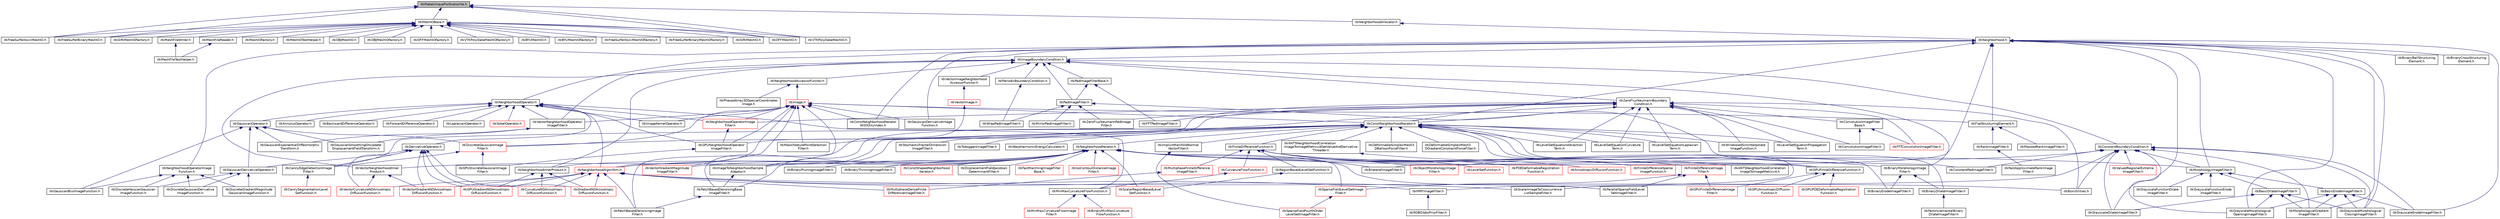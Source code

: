digraph "itkMakeUniqueForOverwrite.h"
{
 // LATEX_PDF_SIZE
  edge [fontname="Helvetica",fontsize="10",labelfontname="Helvetica",labelfontsize="10"];
  node [fontname="Helvetica",fontsize="10",shape=record];
  Node1 [label="itkMakeUniqueForOverwrite.h",height=0.2,width=0.4,color="black", fillcolor="grey75", style="filled", fontcolor="black",tooltip=" "];
  Node1 -> Node2 [dir="back",color="midnightblue",fontsize="10",style="solid",fontname="Helvetica"];
  Node2 [label="itkFreeSurferAsciiMeshIO.h",height=0.2,width=0.4,color="black", fillcolor="white", style="filled",URL="$itkFreeSurferAsciiMeshIO_8h.html",tooltip=" "];
  Node1 -> Node3 [dir="back",color="midnightblue",fontsize="10",style="solid",fontname="Helvetica"];
  Node3 [label="itkFreeSurferBinaryMeshIO.h",height=0.2,width=0.4,color="black", fillcolor="white", style="filled",URL="$itkFreeSurferBinaryMeshIO_8h.html",tooltip=" "];
  Node1 -> Node4 [dir="back",color="midnightblue",fontsize="10",style="solid",fontname="Helvetica"];
  Node4 [label="itkMeshIOBase.h",height=0.2,width=0.4,color="black", fillcolor="white", style="filled",URL="$itkMeshIOBase_8h.html",tooltip=" "];
  Node4 -> Node5 [dir="back",color="midnightblue",fontsize="10",style="solid",fontname="Helvetica"];
  Node5 [label="itkBYUMeshIO.h",height=0.2,width=0.4,color="black", fillcolor="white", style="filled",URL="$itkBYUMeshIO_8h.html",tooltip=" "];
  Node4 -> Node6 [dir="back",color="midnightblue",fontsize="10",style="solid",fontname="Helvetica"];
  Node6 [label="itkBYUMeshIOFactory.h",height=0.2,width=0.4,color="black", fillcolor="white", style="filled",URL="$itkBYUMeshIOFactory_8h.html",tooltip=" "];
  Node4 -> Node2 [dir="back",color="midnightblue",fontsize="10",style="solid",fontname="Helvetica"];
  Node4 -> Node7 [dir="back",color="midnightblue",fontsize="10",style="solid",fontname="Helvetica"];
  Node7 [label="itkFreeSurferAsciiMeshIOFactory.h",height=0.2,width=0.4,color="black", fillcolor="white", style="filled",URL="$itkFreeSurferAsciiMeshIOFactory_8h.html",tooltip=" "];
  Node4 -> Node3 [dir="back",color="midnightblue",fontsize="10",style="solid",fontname="Helvetica"];
  Node4 -> Node8 [dir="back",color="midnightblue",fontsize="10",style="solid",fontname="Helvetica"];
  Node8 [label="itkFreeSurferBinaryMeshIOFactory.h",height=0.2,width=0.4,color="black", fillcolor="white", style="filled",URL="$itkFreeSurferBinaryMeshIOFactory_8h.html",tooltip=" "];
  Node4 -> Node9 [dir="back",color="midnightblue",fontsize="10",style="solid",fontname="Helvetica"];
  Node9 [label="itkGiftiMeshIO.h",height=0.2,width=0.4,color="black", fillcolor="white", style="filled",URL="$itkGiftiMeshIO_8h.html",tooltip=" "];
  Node4 -> Node10 [dir="back",color="midnightblue",fontsize="10",style="solid",fontname="Helvetica"];
  Node10 [label="itkGiftiMeshIOFactory.h",height=0.2,width=0.4,color="black", fillcolor="white", style="filled",URL="$itkGiftiMeshIOFactory_8h.html",tooltip=" "];
  Node4 -> Node11 [dir="back",color="midnightblue",fontsize="10",style="solid",fontname="Helvetica"];
  Node11 [label="itkMeshFileReader.h",height=0.2,width=0.4,color="black", fillcolor="white", style="filled",URL="$itkMeshFileReader_8h.html",tooltip=" "];
  Node11 -> Node12 [dir="back",color="midnightblue",fontsize="10",style="solid",fontname="Helvetica"];
  Node12 [label="itkMeshFileTestHelper.h",height=0.2,width=0.4,color="black", fillcolor="white", style="filled",URL="$itkMeshFileTestHelper_8h.html",tooltip=" "];
  Node4 -> Node13 [dir="back",color="midnightblue",fontsize="10",style="solid",fontname="Helvetica"];
  Node13 [label="itkMeshFileWriter.h",height=0.2,width=0.4,color="black", fillcolor="white", style="filled",URL="$itkMeshFileWriter_8h.html",tooltip=" "];
  Node13 -> Node12 [dir="back",color="midnightblue",fontsize="10",style="solid",fontname="Helvetica"];
  Node4 -> Node14 [dir="back",color="midnightblue",fontsize="10",style="solid",fontname="Helvetica"];
  Node14 [label="itkMeshIOFactory.h",height=0.2,width=0.4,color="black", fillcolor="white", style="filled",URL="$itkMeshIOFactory_8h.html",tooltip=" "];
  Node4 -> Node15 [dir="back",color="midnightblue",fontsize="10",style="solid",fontname="Helvetica"];
  Node15 [label="itkMeshIOTestHelper.h",height=0.2,width=0.4,color="black", fillcolor="white", style="filled",URL="$itkMeshIOTestHelper_8h.html",tooltip=" "];
  Node4 -> Node16 [dir="back",color="midnightblue",fontsize="10",style="solid",fontname="Helvetica"];
  Node16 [label="itkOBJMeshIO.h",height=0.2,width=0.4,color="black", fillcolor="white", style="filled",URL="$itkOBJMeshIO_8h.html",tooltip=" "];
  Node4 -> Node17 [dir="back",color="midnightblue",fontsize="10",style="solid",fontname="Helvetica"];
  Node17 [label="itkOBJMeshIOFactory.h",height=0.2,width=0.4,color="black", fillcolor="white", style="filled",URL="$itkOBJMeshIOFactory_8h.html",tooltip=" "];
  Node4 -> Node18 [dir="back",color="midnightblue",fontsize="10",style="solid",fontname="Helvetica"];
  Node18 [label="itkOFFMeshIO.h",height=0.2,width=0.4,color="black", fillcolor="white", style="filled",URL="$itkOFFMeshIO_8h.html",tooltip=" "];
  Node4 -> Node19 [dir="back",color="midnightblue",fontsize="10",style="solid",fontname="Helvetica"];
  Node19 [label="itkOFFMeshIOFactory.h",height=0.2,width=0.4,color="black", fillcolor="white", style="filled",URL="$itkOFFMeshIOFactory_8h.html",tooltip=" "];
  Node4 -> Node20 [dir="back",color="midnightblue",fontsize="10",style="solid",fontname="Helvetica"];
  Node20 [label="itkVTKPolyDataMeshIO.h",height=0.2,width=0.4,color="black", fillcolor="white", style="filled",URL="$itkVTKPolyDataMeshIO_8h.html",tooltip=" "];
  Node4 -> Node21 [dir="back",color="midnightblue",fontsize="10",style="solid",fontname="Helvetica"];
  Node21 [label="itkVTKPolyDataMeshIOFactory.h",height=0.2,width=0.4,color="black", fillcolor="white", style="filled",URL="$itkVTKPolyDataMeshIOFactory_8h.html",tooltip=" "];
  Node1 -> Node22 [dir="back",color="midnightblue",fontsize="10",style="solid",fontname="Helvetica"];
  Node22 [label="itkNeighborhoodAllocator.h",height=0.2,width=0.4,color="black", fillcolor="white", style="filled",URL="$itkNeighborhoodAllocator_8h.html",tooltip=" "];
  Node22 -> Node23 [dir="back",color="midnightblue",fontsize="10",style="solid",fontname="Helvetica"];
  Node23 [label="itkNeighborhood.h",height=0.2,width=0.4,color="black", fillcolor="white", style="filled",URL="$itkNeighborhood_8h.html",tooltip=" "];
  Node23 -> Node24 [dir="back",color="midnightblue",fontsize="10",style="solid",fontname="Helvetica"];
  Node24 [label="itkBilateralImageFilter.h",height=0.2,width=0.4,color="black", fillcolor="white", style="filled",URL="$itkBilateralImageFilter_8h.html",tooltip=" "];
  Node23 -> Node25 [dir="back",color="midnightblue",fontsize="10",style="solid",fontname="Helvetica"];
  Node25 [label="itkBinaryBallStructuring\lElement.h",height=0.2,width=0.4,color="black", fillcolor="white", style="filled",URL="$itkBinaryBallStructuringElement_8h.html",tooltip=" "];
  Node23 -> Node26 [dir="back",color="midnightblue",fontsize="10",style="solid",fontname="Helvetica"];
  Node26 [label="itkBinaryCrossStructuring\lElement.h",height=0.2,width=0.4,color="black", fillcolor="white", style="filled",URL="$itkBinaryCrossStructuringElement_8h.html",tooltip=" "];
  Node23 -> Node27 [dir="back",color="midnightblue",fontsize="10",style="solid",fontname="Helvetica"];
  Node27 [label="itkConstNeighborhoodIterator.h",height=0.2,width=0.4,color="black", fillcolor="white", style="filled",URL="$itkConstNeighborhoodIterator_8h.html",tooltip=" "];
  Node27 -> Node28 [dir="back",color="midnightblue",fontsize="10",style="solid",fontname="Helvetica"];
  Node28 [label="itkANTSNeighborhoodCorrelation\lImageToImageMetricv4GetValueAndDerivative\lThreader.h",height=0.2,width=0.4,color="black", fillcolor="white", style="filled",URL="$itkANTSNeighborhoodCorrelationImageToImageMetricv4GetValueAndDerivativeThreader_8h.html",tooltip=" "];
  Node28 -> Node29 [dir="back",color="midnightblue",fontsize="10",style="solid",fontname="Helvetica"];
  Node29 [label="itkANTSNeighborhoodCorrelation\lImageToImageMetricv4.h",height=0.2,width=0.4,color="black", fillcolor="white", style="filled",URL="$itkANTSNeighborhoodCorrelationImageToImageMetricv4_8h.html",tooltip=" "];
  Node27 -> Node30 [dir="back",color="midnightblue",fontsize="10",style="solid",fontname="Helvetica"];
  Node30 [label="itkBinaryDilateImageFilter.h",height=0.2,width=0.4,color="black", fillcolor="white", style="filled",URL="$itkBinaryDilateImageFilter_8h.html",tooltip=" "];
  Node30 -> Node31 [dir="back",color="midnightblue",fontsize="10",style="solid",fontname="Helvetica"];
  Node31 [label="itkFastIncrementalBinary\lDilateImageFilter.h",height=0.2,width=0.4,color="black", fillcolor="white", style="filled",URL="$itkFastIncrementalBinaryDilateImageFilter_8h.html",tooltip=" "];
  Node27 -> Node32 [dir="back",color="midnightblue",fontsize="10",style="solid",fontname="Helvetica"];
  Node32 [label="itkBinaryErodeImageFilter.h",height=0.2,width=0.4,color="black", fillcolor="white", style="filled",URL="$itkBinaryErodeImageFilter_8h.html",tooltip=" "];
  Node27 -> Node33 [dir="back",color="midnightblue",fontsize="10",style="solid",fontname="Helvetica"];
  Node33 [label="itkCannyEdgeDetectionImage\lFilter.h",height=0.2,width=0.4,color="black", fillcolor="white", style="filled",URL="$itkCannyEdgeDetectionImageFilter_8h.html",tooltip=" "];
  Node33 -> Node34 [dir="back",color="midnightblue",fontsize="10",style="solid",fontname="Helvetica"];
  Node34 [label="itkCannySegmentationLevel\lSetFunction.h",height=0.2,width=0.4,color="red", fillcolor="white", style="filled",URL="$itkCannySegmentationLevelSetFunction_8h.html",tooltip=" "];
  Node27 -> Node36 [dir="back",color="midnightblue",fontsize="10",style="solid",fontname="Helvetica"];
  Node36 [label="itkDeformableSimplexMesh3\lDBalloonForceFilter.h",height=0.2,width=0.4,color="black", fillcolor="white", style="filled",URL="$itkDeformableSimplexMesh3DBalloonForceFilter_8h.html",tooltip=" "];
  Node27 -> Node37 [dir="back",color="midnightblue",fontsize="10",style="solid",fontname="Helvetica"];
  Node37 [label="itkDeformableSimplexMesh3\lDGradientConstraintForceFilter.h",height=0.2,width=0.4,color="black", fillcolor="white", style="filled",URL="$itkDeformableSimplexMesh3DGradientConstraintForceFilter_8h.html",tooltip=" "];
  Node27 -> Node38 [dir="back",color="midnightblue",fontsize="10",style="solid",fontname="Helvetica"];
  Node38 [label="itkFiniteDifferenceFunction.h",height=0.2,width=0.4,color="black", fillcolor="white", style="filled",URL="$itkFiniteDifferenceFunction_8h.html",tooltip=" "];
  Node38 -> Node39 [dir="back",color="midnightblue",fontsize="10",style="solid",fontname="Helvetica"];
  Node39 [label="itkAnisotropicDiffusionFunction.h",height=0.2,width=0.4,color="red", fillcolor="white", style="filled",URL="$itkAnisotropicDiffusionFunction_8h.html",tooltip=" "];
  Node38 -> Node54 [dir="back",color="midnightblue",fontsize="10",style="solid",fontname="Helvetica"];
  Node54 [label="itkCurvatureFlowFunction.h",height=0.2,width=0.4,color="red", fillcolor="white", style="filled",URL="$itkCurvatureFlowFunction_8h.html",tooltip=" "];
  Node54 -> Node59 [dir="back",color="midnightblue",fontsize="10",style="solid",fontname="Helvetica"];
  Node59 [label="itkMinMaxCurvatureFlowFunction.h",height=0.2,width=0.4,color="black", fillcolor="white", style="filled",URL="$itkMinMaxCurvatureFlowFunction_8h.html",tooltip=" "];
  Node59 -> Node60 [dir="back",color="midnightblue",fontsize="10",style="solid",fontname="Helvetica"];
  Node60 [label="itkBinaryMinMaxCurvature\lFlowFunction.h",height=0.2,width=0.4,color="red", fillcolor="white", style="filled",URL="$itkBinaryMinMaxCurvatureFlowFunction_8h.html",tooltip=" "];
  Node59 -> Node57 [dir="back",color="midnightblue",fontsize="10",style="solid",fontname="Helvetica"];
  Node57 [label="itkMinMaxCurvatureFlowImage\lFilter.h",height=0.2,width=0.4,color="red", fillcolor="white", style="filled",URL="$itkMinMaxCurvatureFlowImageFilter_8h.html",tooltip=" "];
  Node38 -> Node61 [dir="back",color="midnightblue",fontsize="10",style="solid",fontname="Helvetica"];
  Node61 [label="itkFiniteDifferenceImage\lFilter.h",height=0.2,width=0.4,color="red", fillcolor="white", style="filled",URL="$itkFiniteDifferenceImageFilter_8h.html",tooltip=" "];
  Node61 -> Node80 [dir="back",color="midnightblue",fontsize="10",style="solid",fontname="Helvetica"];
  Node80 [label="itkGPUFiniteDifferenceImage\lFilter.h",height=0.2,width=0.4,color="red", fillcolor="white", style="filled",URL="$itkGPUFiniteDifferenceImageFilter_8h.html",tooltip=" "];
  Node61 -> Node85 [dir="back",color="midnightblue",fontsize="10",style="solid",fontname="Helvetica"];
  Node85 [label="itkParallelSparseFieldLevel\lSetImageFilter.h",height=0.2,width=0.4,color="black", fillcolor="white", style="filled",URL="$itkParallelSparseFieldLevelSetImageFilter_8h.html",tooltip=" "];
  Node61 -> Node86 [dir="back",color="midnightblue",fontsize="10",style="solid",fontname="Helvetica"];
  Node86 [label="itkSparseFieldLevelSetImage\lFilter.h",height=0.2,width=0.4,color="red", fillcolor="white", style="filled",URL="$itkSparseFieldLevelSetImageFilter_8h.html",tooltip=" "];
  Node86 -> Node76 [dir="back",color="midnightblue",fontsize="10",style="solid",fontname="Helvetica"];
  Node76 [label="itkSparseFieldFourthOrder\lLevelSetImageFilter.h",height=0.2,width=0.4,color="red", fillcolor="white", style="filled",URL="$itkSparseFieldFourthOrderLevelSetImageFilter_8h.html",tooltip=" "];
  Node38 -> Node98 [dir="back",color="midnightblue",fontsize="10",style="solid",fontname="Helvetica"];
  Node98 [label="itkFiniteDifferenceSparse\lImageFunction.h",height=0.2,width=0.4,color="red", fillcolor="white", style="filled",URL="$itkFiniteDifferenceSparseImageFunction_8h.html",tooltip=" "];
  Node38 -> Node101 [dir="back",color="midnightblue",fontsize="10",style="solid",fontname="Helvetica"];
  Node101 [label="itkGPUFiniteDifferenceFunction.h",height=0.2,width=0.4,color="black", fillcolor="white", style="filled",URL="$itkGPUFiniteDifferenceFunction_8h.html",tooltip=" "];
  Node101 -> Node102 [dir="back",color="midnightblue",fontsize="10",style="solid",fontname="Helvetica"];
  Node102 [label="itkGPUAnisotropicDiffusion\lFunction.h",height=0.2,width=0.4,color="red", fillcolor="white", style="filled",URL="$itkGPUAnisotropicDiffusionFunction_8h.html",tooltip=" "];
  Node101 -> Node80 [dir="back",color="midnightblue",fontsize="10",style="solid",fontname="Helvetica"];
  Node101 -> Node105 [dir="back",color="midnightblue",fontsize="10",style="solid",fontname="Helvetica"];
  Node105 [label="itkGPUPDEDeformableRegistration\lFunction.h",height=0.2,width=0.4,color="red", fillcolor="white", style="filled",URL="$itkGPUPDEDeformableRegistrationFunction_8h.html",tooltip=" "];
  Node38 -> Node107 [dir="back",color="midnightblue",fontsize="10",style="solid",fontname="Helvetica"];
  Node107 [label="itkLevelSetFunction.h",height=0.2,width=0.4,color="red", fillcolor="white", style="filled",URL="$itkLevelSetFunction_8h.html",tooltip=" "];
  Node38 -> Node118 [dir="back",color="midnightblue",fontsize="10",style="solid",fontname="Helvetica"];
  Node118 [label="itkMultiphaseFiniteDifference\lImageFilter.h",height=0.2,width=0.4,color="red", fillcolor="white", style="filled",URL="$itkMultiphaseFiniteDifferenceImageFilter_8h.html",tooltip=" "];
  Node118 -> Node119 [dir="back",color="midnightblue",fontsize="10",style="solid",fontname="Helvetica"];
  Node119 [label="itkMultiphaseDenseFinite\lDifferenceImageFilter.h",height=0.2,width=0.4,color="red", fillcolor="white", style="filled",URL="$itkMultiphaseDenseFiniteDifferenceImageFilter_8h.html",tooltip=" "];
  Node38 -> Node121 [dir="back",color="midnightblue",fontsize="10",style="solid",fontname="Helvetica"];
  Node121 [label="itkPDEDeformableRegistration\lFunction.h",height=0.2,width=0.4,color="red", fillcolor="white", style="filled",URL="$itkPDEDeformableRegistrationFunction_8h.html",tooltip=" "];
  Node38 -> Node128 [dir="back",color="midnightblue",fontsize="10",style="solid",fontname="Helvetica"];
  Node128 [label="itkRegionBasedLevelSetFunction.h",height=0.2,width=0.4,color="black", fillcolor="white", style="filled",URL="$itkRegionBasedLevelSetFunction_8h.html",tooltip=" "];
  Node128 -> Node129 [dir="back",color="midnightblue",fontsize="10",style="solid",fontname="Helvetica"];
  Node129 [label="itkScalarRegionBasedLevel\lSetFunction.h",height=0.2,width=0.4,color="red", fillcolor="white", style="filled",URL="$itkScalarRegionBasedLevelSetFunction_8h.html",tooltip=" "];
  Node27 -> Node101 [dir="back",color="midnightblue",fontsize="10",style="solid",fontname="Helvetica"];
  Node27 -> Node131 [dir="back",color="midnightblue",fontsize="10",style="solid",fontname="Helvetica"];
  Node131 [label="itkImageToNeighborhoodSample\lAdaptor.h",height=0.2,width=0.4,color="black", fillcolor="white", style="filled",URL="$itkImageToNeighborhoodSampleAdaptor_8h.html",tooltip=" "];
  Node131 -> Node132 [dir="back",color="midnightblue",fontsize="10",style="solid",fontname="Helvetica"];
  Node132 [label="itkPatchBasedDenoisingBase\lImageFilter.h",height=0.2,width=0.4,color="black", fillcolor="white", style="filled",URL="$itkPatchBasedDenoisingBaseImageFilter_8h.html",tooltip=" "];
  Node132 -> Node133 [dir="back",color="midnightblue",fontsize="10",style="solid",fontname="Helvetica"];
  Node133 [label="itkPatchBasedDenoisingImage\lFilter.h",height=0.2,width=0.4,color="black", fillcolor="white", style="filled",URL="$itkPatchBasedDenoisingImageFilter_8h.html",tooltip=" "];
  Node27 -> Node75 [dir="back",color="midnightblue",fontsize="10",style="solid",fontname="Helvetica"];
  Node75 [label="itkImplicitManifoldNormal\lVectorFilter.h",height=0.2,width=0.4,color="black", fillcolor="white", style="filled",URL="$itkImplicitManifoldNormalVectorFilter_8h.html",tooltip=" "];
  Node75 -> Node76 [dir="back",color="midnightblue",fontsize="10",style="solid",fontname="Helvetica"];
  Node27 -> Node134 [dir="back",color="midnightblue",fontsize="10",style="solid",fontname="Helvetica"];
  Node134 [label="itkLevelSetEquationAdvection\lTerm.h",height=0.2,width=0.4,color="black", fillcolor="white", style="filled",URL="$itkLevelSetEquationAdvectionTerm_8h.html",tooltip=" "];
  Node27 -> Node135 [dir="back",color="midnightblue",fontsize="10",style="solid",fontname="Helvetica"];
  Node135 [label="itkLevelSetEquationCurvature\lTerm.h",height=0.2,width=0.4,color="black", fillcolor="white", style="filled",URL="$itkLevelSetEquationCurvatureTerm_8h.html",tooltip=" "];
  Node27 -> Node136 [dir="back",color="midnightblue",fontsize="10",style="solid",fontname="Helvetica"];
  Node136 [label="itkLevelSetEquationLaplacian\lTerm.h",height=0.2,width=0.4,color="black", fillcolor="white", style="filled",URL="$itkLevelSetEquationLaplacianTerm_8h.html",tooltip=" "];
  Node27 -> Node137 [dir="back",color="midnightblue",fontsize="10",style="solid",fontname="Helvetica"];
  Node137 [label="itkLevelSetEquationPropagation\lTerm.h",height=0.2,width=0.4,color="black", fillcolor="white", style="filled",URL="$itkLevelSetEquationPropagationTerm_8h.html",tooltip=" "];
  Node27 -> Node138 [dir="back",color="midnightblue",fontsize="10",style="solid",fontname="Helvetica"];
  Node138 [label="itkMRFImageFilter.h",height=0.2,width=0.4,color="black", fillcolor="white", style="filled",URL="$itkMRFImageFilter_8h.html",tooltip=" "];
  Node138 -> Node139 [dir="back",color="midnightblue",fontsize="10",style="solid",fontname="Helvetica"];
  Node139 [label="itkRGBGibbsPriorFilter.h",height=0.2,width=0.4,color="black", fillcolor="white", style="filled",URL="$itkRGBGibbsPriorFilter_8h.html",tooltip=" "];
  Node27 -> Node140 [dir="back",color="midnightblue",fontsize="10",style="solid",fontname="Helvetica"];
  Node140 [label="itkMaskFeaturePointSelection\lFilter.h",height=0.2,width=0.4,color="black", fillcolor="white", style="filled",URL="$itkMaskFeaturePointSelectionFilter_8h.html",tooltip=" "];
  Node27 -> Node141 [dir="back",color="midnightblue",fontsize="10",style="solid",fontname="Helvetica"];
  Node141 [label="itkNeighborhoodIterator.h",height=0.2,width=0.4,color="black", fillcolor="white", style="filled",URL="$itkNeighborhoodIterator_8h.html",tooltip=" "];
  Node141 -> Node24 [dir="back",color="midnightblue",fontsize="10",style="solid",fontname="Helvetica"];
  Node141 -> Node142 [dir="back",color="midnightblue",fontsize="10",style="solid",fontname="Helvetica"];
  Node142 [label="itkBinaryMorphologyImage\lFilter.h",height=0.2,width=0.4,color="black", fillcolor="white", style="filled",URL="$itkBinaryMorphologyImageFilter_8h.html",tooltip=" "];
  Node142 -> Node30 [dir="back",color="midnightblue",fontsize="10",style="solid",fontname="Helvetica"];
  Node142 -> Node32 [dir="back",color="midnightblue",fontsize="10",style="solid",fontname="Helvetica"];
  Node141 -> Node143 [dir="back",color="midnightblue",fontsize="10",style="solid",fontname="Helvetica"];
  Node143 [label="itkBinaryPruningImageFilter.h",height=0.2,width=0.4,color="black", fillcolor="white", style="filled",URL="$itkBinaryPruningImageFilter_8h.html",tooltip=" "];
  Node141 -> Node144 [dir="back",color="midnightblue",fontsize="10",style="solid",fontname="Helvetica"];
  Node144 [label="itkBinaryThinningImageFilter.h",height=0.2,width=0.4,color="black", fillcolor="white", style="filled",URL="$itkBinaryThinningImageFilter_8h.html",tooltip=" "];
  Node141 -> Node145 [dir="back",color="midnightblue",fontsize="10",style="solid",fontname="Helvetica"];
  Node145 [label="itkConstShapedNeighborhood\lIterator.h",height=0.2,width=0.4,color="red", fillcolor="white", style="filled",URL="$itkConstShapedNeighborhoodIterator_8h.html",tooltip=" "];
  Node141 -> Node182 [dir="back",color="midnightblue",fontsize="10",style="solid",fontname="Helvetica"];
  Node182 [label="itkDisplacementFieldJacobian\lDeterminantFilter.h",height=0.2,width=0.4,color="black", fillcolor="white", style="filled",URL="$itkDisplacementFieldJacobianDeterminantFilter_8h.html",tooltip=" "];
  Node141 -> Node183 [dir="back",color="midnightblue",fontsize="10",style="solid",fontname="Helvetica"];
  Node183 [label="itkFastMarchingImageFilter\lBase.h",height=0.2,width=0.4,color="red", fillcolor="white", style="filled",URL="$itkFastMarchingImageFilterBase_8h.html",tooltip=" "];
  Node141 -> Node131 [dir="back",color="midnightblue",fontsize="10",style="solid",fontname="Helvetica"];
  Node141 -> Node186 [dir="back",color="midnightblue",fontsize="10",style="solid",fontname="Helvetica"];
  Node186 [label="itkIsoContourDistanceImage\lFilter.h",height=0.2,width=0.4,color="red", fillcolor="white", style="filled",URL="$itkIsoContourDistanceImageFilter_8h.html",tooltip=" "];
  Node141 -> Node188 [dir="back",color="midnightblue",fontsize="10",style="solid",fontname="Helvetica"];
  Node188 [label="itkMorphologyImageFilter.h",height=0.2,width=0.4,color="black", fillcolor="white", style="filled",URL="$itkMorphologyImageFilter_8h.html",tooltip=" "];
  Node188 -> Node189 [dir="back",color="midnightblue",fontsize="10",style="solid",fontname="Helvetica"];
  Node189 [label="itkBasicDilateImageFilter.h",height=0.2,width=0.4,color="black", fillcolor="white", style="filled",URL="$itkBasicDilateImageFilter_8h.html",tooltip=" "];
  Node189 -> Node190 [dir="back",color="midnightblue",fontsize="10",style="solid",fontname="Helvetica"];
  Node190 [label="itkGrayscaleDilateImageFilter.h",height=0.2,width=0.4,color="black", fillcolor="white", style="filled",URL="$itkGrayscaleDilateImageFilter_8h.html",tooltip=" "];
  Node189 -> Node191 [dir="back",color="midnightblue",fontsize="10",style="solid",fontname="Helvetica"];
  Node191 [label="itkGrayscaleMorphological\lClosingImageFilter.h",height=0.2,width=0.4,color="black", fillcolor="white", style="filled",URL="$itkGrayscaleMorphologicalClosingImageFilter_8h.html",tooltip=" "];
  Node189 -> Node192 [dir="back",color="midnightblue",fontsize="10",style="solid",fontname="Helvetica"];
  Node192 [label="itkGrayscaleMorphological\lOpeningImageFilter.h",height=0.2,width=0.4,color="black", fillcolor="white", style="filled",URL="$itkGrayscaleMorphologicalOpeningImageFilter_8h.html",tooltip=" "];
  Node189 -> Node193 [dir="back",color="midnightblue",fontsize="10",style="solid",fontname="Helvetica"];
  Node193 [label="itkMorphologicalGradient\lImageFilter.h",height=0.2,width=0.4,color="black", fillcolor="white", style="filled",URL="$itkMorphologicalGradientImageFilter_8h.html",tooltip=" "];
  Node188 -> Node194 [dir="back",color="midnightblue",fontsize="10",style="solid",fontname="Helvetica"];
  Node194 [label="itkBasicErodeImageFilter.h",height=0.2,width=0.4,color="black", fillcolor="white", style="filled",URL="$itkBasicErodeImageFilter_8h.html",tooltip=" "];
  Node194 -> Node195 [dir="back",color="midnightblue",fontsize="10",style="solid",fontname="Helvetica"];
  Node195 [label="itkGrayscaleErodeImageFilter.h",height=0.2,width=0.4,color="black", fillcolor="white", style="filled",URL="$itkGrayscaleErodeImageFilter_8h.html",tooltip=" "];
  Node194 -> Node191 [dir="back",color="midnightblue",fontsize="10",style="solid",fontname="Helvetica"];
  Node194 -> Node192 [dir="back",color="midnightblue",fontsize="10",style="solid",fontname="Helvetica"];
  Node194 -> Node193 [dir="back",color="midnightblue",fontsize="10",style="solid",fontname="Helvetica"];
  Node188 -> Node196 [dir="back",color="midnightblue",fontsize="10",style="solid",fontname="Helvetica"];
  Node196 [label="itkGrayscaleFunctionDilate\lImageFilter.h",height=0.2,width=0.4,color="black", fillcolor="white", style="filled",URL="$itkGrayscaleFunctionDilateImageFilter_8h.html",tooltip=" "];
  Node188 -> Node197 [dir="back",color="midnightblue",fontsize="10",style="solid",fontname="Helvetica"];
  Node197 [label="itkGrayscaleFunctionErode\lImageFilter.h",height=0.2,width=0.4,color="black", fillcolor="white", style="filled",URL="$itkGrayscaleFunctionErodeImageFilter_8h.html",tooltip=" "];
  Node141 -> Node198 [dir="back",color="midnightblue",fontsize="10",style="solid",fontname="Helvetica"];
  Node198 [label="itkNeighborhoodAlgorithm.h",height=0.2,width=0.4,color="red", fillcolor="white", style="filled",URL="$itkNeighborhoodAlgorithm_8h.html",tooltip=" "];
  Node198 -> Node166 [dir="back",color="midnightblue",fontsize="10",style="solid",fontname="Helvetica"];
  Node166 [label="itkBoxUtilities.h",height=0.2,width=0.4,color="black", fillcolor="white", style="filled",URL="$itkBoxUtilities_8h.html",tooltip=" "];
  Node198 -> Node49 [dir="back",color="midnightblue",fontsize="10",style="solid",fontname="Helvetica"];
  Node49 [label="itkCurvatureNDAnisotropic\lDiffusionFunction.h",height=0.2,width=0.4,color="red", fillcolor="white", style="filled",URL="$itkCurvatureNDAnisotropicDiffusionFunction_8h.html",tooltip=" "];
  Node198 -> Node104 [dir="back",color="midnightblue",fontsize="10",style="solid",fontname="Helvetica"];
  Node104 [label="itkGPUGradientNDAnisotropic\lDiffusionFunction.h",height=0.2,width=0.4,color="red", fillcolor="white", style="filled",URL="$itkGPUGradientNDAnisotropicDiffusionFunction_8h.html",tooltip=" "];
  Node198 -> Node50 [dir="back",color="midnightblue",fontsize="10",style="solid",fontname="Helvetica"];
  Node50 [label="itkGradientNDAnisotropic\lDiffusionFunction.h",height=0.2,width=0.4,color="red", fillcolor="white", style="filled",URL="$itkGradientNDAnisotropicDiffusionFunction_8h.html",tooltip=" "];
  Node198 -> Node138 [dir="back",color="midnightblue",fontsize="10",style="solid",fontname="Helvetica"];
  Node198 -> Node119 [dir="back",color="midnightblue",fontsize="10",style="solid",fontname="Helvetica"];
  Node198 -> Node133 [dir="back",color="midnightblue",fontsize="10",style="solid",fontname="Helvetica"];
  Node198 -> Node174 [dir="back",color="midnightblue",fontsize="10",style="solid",fontname="Helvetica"];
  Node174 [label="itkScalarImageToCooccurrence\lListSampleFilter.h",height=0.2,width=0.4,color="black", fillcolor="white", style="filled",URL="$itkScalarImageToCooccurrenceListSampleFilter_8h.html",tooltip=" "];
  Node198 -> Node52 [dir="back",color="midnightblue",fontsize="10",style="solid",fontname="Helvetica"];
  Node52 [label="itkVectorCurvatureNDAnisotropic\lDiffusionFunction.h",height=0.2,width=0.4,color="red", fillcolor="white", style="filled",URL="$itkVectorCurvatureNDAnisotropicDiffusionFunction_8h.html",tooltip=" "];
  Node198 -> Node53 [dir="back",color="midnightblue",fontsize="10",style="solid",fontname="Helvetica"];
  Node53 [label="itkVectorGradientNDAnisotropic\lDiffusionFunction.h",height=0.2,width=0.4,color="red", fillcolor="white", style="filled",URL="$itkVectorGradientNDAnisotropicDiffusionFunction_8h.html",tooltip=" "];
  Node141 -> Node199 [dir="back",color="midnightblue",fontsize="10",style="solid",fontname="Helvetica"];
  Node199 [label="itkNeighborhoodInnerProduct.h",height=0.2,width=0.4,color="black", fillcolor="white", style="filled",URL="$itkNeighborhoodInnerProduct_8h.html",tooltip=" "];
  Node199 -> Node49 [dir="back",color="midnightblue",fontsize="10",style="solid",fontname="Helvetica"];
  Node199 -> Node104 [dir="back",color="midnightblue",fontsize="10",style="solid",fontname="Helvetica"];
  Node199 -> Node50 [dir="back",color="midnightblue",fontsize="10",style="solid",fontname="Helvetica"];
  Node141 -> Node200 [dir="back",color="midnightblue",fontsize="10",style="solid",fontname="Helvetica"];
  Node200 [label="itkObjectMorphologyImage\lFilter.h",height=0.2,width=0.4,color="red", fillcolor="white", style="filled",URL="$itkObjectMorphologyImageFilter_8h.html",tooltip=" "];
  Node141 -> Node85 [dir="back",color="midnightblue",fontsize="10",style="solid",fontname="Helvetica"];
  Node141 -> Node129 [dir="back",color="midnightblue",fontsize="10",style="solid",fontname="Helvetica"];
  Node141 -> Node86 [dir="back",color="midnightblue",fontsize="10",style="solid",fontname="Helvetica"];
  Node141 -> Node203 [dir="back",color="midnightblue",fontsize="10",style="solid",fontname="Helvetica"];
  Node203 [label="itkVectorGradientMagnitude\lImageFilter.h",height=0.2,width=0.4,color="red", fillcolor="white", style="filled",URL="$itkVectorGradientMagnitudeImageFilter_8h.html",tooltip=" "];
  Node141 -> Node205 [dir="back",color="midnightblue",fontsize="10",style="solid",fontname="Helvetica"];
  Node205 [label="itkVectorNeighborhoodInner\lProduct.h",height=0.2,width=0.4,color="black", fillcolor="white", style="filled",URL="$itkVectorNeighborhoodInnerProduct_8h.html",tooltip=" "];
  Node205 -> Node52 [dir="back",color="midnightblue",fontsize="10",style="solid",fontname="Helvetica"];
  Node205 -> Node53 [dir="back",color="midnightblue",fontsize="10",style="solid",fontname="Helvetica"];
  Node27 -> Node132 [dir="back",color="midnightblue",fontsize="10",style="solid",fontname="Helvetica"];
  Node27 -> Node206 [dir="back",color="midnightblue",fontsize="10",style="solid",fontname="Helvetica"];
  Node206 [label="itkStochasticFractalDimension\lImageFilter.h",height=0.2,width=0.4,color="black", fillcolor="white", style="filled",URL="$itkStochasticFractalDimensionImageFilter_8h.html",tooltip=" "];
  Node27 -> Node207 [dir="back",color="midnightblue",fontsize="10",style="solid",fontname="Helvetica"];
  Node207 [label="itkTobogganImageFilter.h",height=0.2,width=0.4,color="black", fillcolor="white", style="filled",URL="$itkTobogganImageFilter_8h.html",tooltip=" "];
  Node27 -> Node208 [dir="back",color="midnightblue",fontsize="10",style="solid",fontname="Helvetica"];
  Node208 [label="itkWarpHarmonicEnergyCalculator.h",height=0.2,width=0.4,color="black", fillcolor="white", style="filled",URL="$itkWarpHarmonicEnergyCalculator_8h.html",tooltip=" "];
  Node27 -> Node209 [dir="back",color="midnightblue",fontsize="10",style="solid",fontname="Helvetica"];
  Node209 [label="itkWindowedSincInterpolate\lImageFunction.h",height=0.2,width=0.4,color="black", fillcolor="white", style="filled",URL="$itkWindowedSincInterpolateImageFunction_8h.html",tooltip=" "];
  Node23 -> Node210 [dir="back",color="midnightblue",fontsize="10",style="solid",fontname="Helvetica"];
  Node210 [label="itkConstNeighborhoodIterator\lWithOnlyIndex.h",height=0.2,width=0.4,color="black", fillcolor="white", style="filled",URL="$itkConstNeighborhoodIteratorWithOnlyIndex_8h.html",tooltip=" "];
  Node23 -> Node211 [dir="back",color="midnightblue",fontsize="10",style="solid",fontname="Helvetica"];
  Node211 [label="itkFlatStructuringElement.h",height=0.2,width=0.4,color="black", fillcolor="white", style="filled",URL="$itkFlatStructuringElement_8h.html",tooltip=" "];
  Node211 -> Node212 [dir="back",color="midnightblue",fontsize="10",style="solid",fontname="Helvetica"];
  Node212 [label="itkMaskedRankImageFilter.h",height=0.2,width=0.4,color="black", fillcolor="white", style="filled",URL="$itkMaskedRankImageFilter_8h.html",tooltip=" "];
  Node211 -> Node213 [dir="back",color="midnightblue",fontsize="10",style="solid",fontname="Helvetica"];
  Node213 [label="itkRankImageFilter.h",height=0.2,width=0.4,color="black", fillcolor="white", style="filled",URL="$itkRankImageFilter_8h.html",tooltip=" "];
  Node213 -> Node214 [dir="back",color="midnightblue",fontsize="10",style="solid",fontname="Helvetica"];
  Node214 [label="itkFastApproximateRankImage\lFilter.h",height=0.2,width=0.4,color="black", fillcolor="white", style="filled",URL="$itkFastApproximateRankImageFilter_8h.html",tooltip=" "];
  Node23 -> Node215 [dir="back",color="midnightblue",fontsize="10",style="solid",fontname="Helvetica"];
  Node215 [label="itkGaussianDerivativeImage\lFunction.h",height=0.2,width=0.4,color="black", fillcolor="white", style="filled",URL="$itkGaussianDerivativeImageFunction_8h.html",tooltip=" "];
  Node23 -> Node190 [dir="back",color="midnightblue",fontsize="10",style="solid",fontname="Helvetica"];
  Node23 -> Node195 [dir="back",color="midnightblue",fontsize="10",style="solid",fontname="Helvetica"];
  Node23 -> Node191 [dir="back",color="midnightblue",fontsize="10",style="solid",fontname="Helvetica"];
  Node23 -> Node192 [dir="back",color="midnightblue",fontsize="10",style="solid",fontname="Helvetica"];
  Node23 -> Node216 [dir="back",color="midnightblue",fontsize="10",style="solid",fontname="Helvetica"];
  Node216 [label="itkImageBoundaryCondition.h",height=0.2,width=0.4,color="black", fillcolor="white", style="filled",URL="$itkImageBoundaryCondition_8h.html",tooltip=" "];
  Node216 -> Node142 [dir="back",color="midnightblue",fontsize="10",style="solid",fontname="Helvetica"];
  Node216 -> Node217 [dir="back",color="midnightblue",fontsize="10",style="solid",fontname="Helvetica"];
  Node217 [label="itkConstantBoundaryCondition.h",height=0.2,width=0.4,color="black", fillcolor="white", style="filled",URL="$itkConstantBoundaryCondition_8h.html",tooltip=" "];
  Node217 -> Node166 [dir="back",color="midnightblue",fontsize="10",style="solid",fontname="Helvetica"];
  Node217 -> Node218 [dir="back",color="midnightblue",fontsize="10",style="solid",fontname="Helvetica"];
  Node218 [label="itkConstantPadImageFilter.h",height=0.2,width=0.4,color="black", fillcolor="white", style="filled",URL="$itkConstantPadImageFilter_8h.html",tooltip=" "];
  Node217 -> Node190 [dir="back",color="midnightblue",fontsize="10",style="solid",fontname="Helvetica"];
  Node217 -> Node195 [dir="back",color="midnightblue",fontsize="10",style="solid",fontname="Helvetica"];
  Node217 -> Node191 [dir="back",color="midnightblue",fontsize="10",style="solid",fontname="Helvetica"];
  Node217 -> Node192 [dir="back",color="midnightblue",fontsize="10",style="solid",fontname="Helvetica"];
  Node217 -> Node193 [dir="back",color="midnightblue",fontsize="10",style="solid",fontname="Helvetica"];
  Node217 -> Node188 [dir="back",color="midnightblue",fontsize="10",style="solid",fontname="Helvetica"];
  Node217 -> Node200 [dir="back",color="midnightblue",fontsize="10",style="solid",fontname="Helvetica"];
  Node217 -> Node174 [dir="back",color="midnightblue",fontsize="10",style="solid",fontname="Helvetica"];
  Node217 -> Node179 [dir="back",color="midnightblue",fontsize="10",style="solid",fontname="Helvetica"];
  Node179 [label="itkValuedRegionalExtrema\lImageFilter.h",height=0.2,width=0.4,color="red", fillcolor="white", style="filled",URL="$itkValuedRegionalExtremaImageFilter_8h.html",tooltip=" "];
  Node216 -> Node219 [dir="back",color="midnightblue",fontsize="10",style="solid",fontname="Helvetica"];
  Node219 [label="itkNeighborhoodAccessorFunctor.h",height=0.2,width=0.4,color="black", fillcolor="white", style="filled",URL="$itkNeighborhoodAccessorFunctor_8h.html",tooltip=" "];
  Node219 -> Node220 [dir="back",color="midnightblue",fontsize="10",style="solid",fontname="Helvetica"];
  Node220 [label="itkImage.h",height=0.2,width=0.4,color="red", fillcolor="white", style="filled",URL="$itkImage_8h.html",tooltip=" "];
  Node220 -> Node27 [dir="back",color="midnightblue",fontsize="10",style="solid",fontname="Helvetica"];
  Node220 -> Node210 [dir="back",color="midnightblue",fontsize="10",style="solid",fontname="Helvetica"];
  Node220 -> Node267 [dir="back",color="midnightblue",fontsize="10",style="solid",fontname="Helvetica"];
  Node267 [label="itkDiscreteGaussianImage\lFilter.h",height=0.2,width=0.4,color="red", fillcolor="white", style="filled",URL="$itkDiscreteGaussianImageFilter_8h.html",tooltip=" "];
  Node267 -> Node33 [dir="back",color="midnightblue",fontsize="10",style="solid",fontname="Helvetica"];
  Node267 -> Node270 [dir="back",color="midnightblue",fontsize="10",style="solid",fontname="Helvetica"];
  Node270 [label="itkGPUDiscreteGaussianImage\lFilter.h",height=0.2,width=0.4,color="black", fillcolor="white", style="filled",URL="$itkGPUDiscreteGaussianImageFilter_8h.html",tooltip=" "];
  Node220 -> Node211 [dir="back",color="midnightblue",fontsize="10",style="solid",fontname="Helvetica"];
  Node220 -> Node330 [dir="back",color="midnightblue",fontsize="10",style="solid",fontname="Helvetica"];
  Node330 [label="itkGPUNeighborhoodOperator\lImageFilter.h",height=0.2,width=0.4,color="black", fillcolor="white", style="filled",URL="$itkGPUNeighborhoodOperatorImageFilter_8h.html",tooltip=" "];
  Node330 -> Node270 [dir="back",color="midnightblue",fontsize="10",style="solid",fontname="Helvetica"];
  Node220 -> Node215 [dir="back",color="midnightblue",fontsize="10",style="solid",fontname="Helvetica"];
  Node220 -> Node576 [dir="back",color="midnightblue",fontsize="10",style="solid",fontname="Helvetica"];
  Node576 [label="itkImageKernelOperator.h",height=0.2,width=0.4,color="black", fillcolor="white", style="filled",URL="$itkImageKernelOperator_8h.html",tooltip=" "];
  Node220 -> Node131 [dir="back",color="midnightblue",fontsize="10",style="solid",fontname="Helvetica"];
  Node220 -> Node140 [dir="back",color="midnightblue",fontsize="10",style="solid",fontname="Helvetica"];
  Node220 -> Node198 [dir="back",color="midnightblue",fontsize="10",style="solid",fontname="Helvetica"];
  Node220 -> Node786 [dir="back",color="midnightblue",fontsize="10",style="solid",fontname="Helvetica"];
  Node786 [label="itkNeighborhoodOperatorImage\lFilter.h",height=0.2,width=0.4,color="red", fillcolor="white", style="filled",URL="$itkNeighborhoodOperatorImageFilter_8h.html",tooltip=" "];
  Node786 -> Node330 [dir="back",color="midnightblue",fontsize="10",style="solid",fontname="Helvetica"];
  Node220 -> Node203 [dir="back",color="midnightblue",fontsize="10",style="solid",fontname="Helvetica"];
  Node220 -> Node831 [dir="back",color="midnightblue",fontsize="10",style="solid",fontname="Helvetica"];
  Node831 [label="itkVectorNeighborhoodOperator\lImageFilter.h",height=0.2,width=0.4,color="black", fillcolor="white", style="filled",URL="$itkVectorNeighborhoodOperatorImageFilter_8h.html",tooltip=" "];
  Node831 -> Node275 [dir="back",color="midnightblue",fontsize="10",style="solid",fontname="Helvetica"];
  Node275 [label="itkGaussianExponentialDiffeomorphic\lTransform.h",height=0.2,width=0.4,color="black", fillcolor="white", style="filled",URL="$itkGaussianExponentialDiffeomorphicTransform_8h.html",tooltip=" "];
  Node831 -> Node276 [dir="back",color="midnightblue",fontsize="10",style="solid",fontname="Helvetica"];
  Node276 [label="itkGaussianSmoothingOnUpdate\lDisplacementFieldTransform.h",height=0.2,width=0.4,color="black", fillcolor="white", style="filled",URL="$itkGaussianSmoothingOnUpdateDisplacementFieldTransform_8h.html",tooltip=" "];
  Node219 -> Node896 [dir="back",color="midnightblue",fontsize="10",style="solid",fontname="Helvetica"];
  Node896 [label="itkPhasedArray3DSpecialCoordinates\lImage.h",height=0.2,width=0.4,color="black", fillcolor="white", style="filled",URL="$itkPhasedArray3DSpecialCoordinatesImage_8h.html",tooltip=" "];
  Node216 -> Node199 [dir="back",color="midnightblue",fontsize="10",style="solid",fontname="Helvetica"];
  Node216 -> Node793 [dir="back",color="midnightblue",fontsize="10",style="solid",fontname="Helvetica"];
  Node793 [label="itkPadImageFilter.h",height=0.2,width=0.4,color="black", fillcolor="white", style="filled",URL="$itkPadImageFilter_8h.html",tooltip=" "];
  Node793 -> Node218 [dir="back",color="midnightblue",fontsize="10",style="solid",fontname="Helvetica"];
  Node793 -> Node794 [dir="back",color="midnightblue",fontsize="10",style="solid",fontname="Helvetica"];
  Node794 [label="itkMirrorPadImageFilter.h",height=0.2,width=0.4,color="black", fillcolor="white", style="filled",URL="$itkMirrorPadImageFilter_8h.html",tooltip=" "];
  Node793 -> Node795 [dir="back",color="midnightblue",fontsize="10",style="solid",fontname="Helvetica"];
  Node795 [label="itkWrapPadImageFilter.h",height=0.2,width=0.4,color="black", fillcolor="white", style="filled",URL="$itkWrapPadImageFilter_8h.html",tooltip=" "];
  Node793 -> Node796 [dir="back",color="midnightblue",fontsize="10",style="solid",fontname="Helvetica"];
  Node796 [label="itkZeroFluxNeumannPadImage\lFilter.h",height=0.2,width=0.4,color="black", fillcolor="white", style="filled",URL="$itkZeroFluxNeumannPadImageFilter_8h.html",tooltip=" "];
  Node216 -> Node791 [dir="back",color="midnightblue",fontsize="10",style="solid",fontname="Helvetica"];
  Node791 [label="itkPadImageFilterBase.h",height=0.2,width=0.4,color="black", fillcolor="white", style="filled",URL="$itkPadImageFilterBase_8h.html",tooltip=" "];
  Node791 -> Node792 [dir="back",color="midnightblue",fontsize="10",style="solid",fontname="Helvetica"];
  Node792 [label="itkFFTPadImageFilter.h",height=0.2,width=0.4,color="black", fillcolor="white", style="filled",URL="$itkFFTPadImageFilter_8h.html",tooltip=" "];
  Node791 -> Node793 [dir="back",color="midnightblue",fontsize="10",style="solid",fontname="Helvetica"];
  Node216 -> Node897 [dir="back",color="midnightblue",fontsize="10",style="solid",fontname="Helvetica"];
  Node897 [label="itkPeriodicBoundaryCondition.h",height=0.2,width=0.4,color="black", fillcolor="white", style="filled",URL="$itkPeriodicBoundaryCondition_8h.html",tooltip=" "];
  Node897 -> Node795 [dir="back",color="midnightblue",fontsize="10",style="solid",fontname="Helvetica"];
  Node216 -> Node898 [dir="back",color="midnightblue",fontsize="10",style="solid",fontname="Helvetica"];
  Node898 [label="itkVectorImageNeighborhood\lAccessorFunctor.h",height=0.2,width=0.4,color="black", fillcolor="white", style="filled",URL="$itkVectorImageNeighborhoodAccessorFunctor_8h.html",tooltip=" "];
  Node898 -> Node899 [dir="back",color="midnightblue",fontsize="10",style="solid",fontname="Helvetica"];
  Node899 [label="itkVectorImage.h",height=0.2,width=0.4,color="red", fillcolor="white", style="filled",URL="$itkVectorImage_8h.html",tooltip=" "];
  Node899 -> Node133 [dir="back",color="midnightblue",fontsize="10",style="solid",fontname="Helvetica"];
  Node216 -> Node205 [dir="back",color="midnightblue",fontsize="10",style="solid",fontname="Helvetica"];
  Node216 -> Node831 [dir="back",color="midnightblue",fontsize="10",style="solid",fontname="Helvetica"];
  Node216 -> Node900 [dir="back",color="midnightblue",fontsize="10",style="solid",fontname="Helvetica"];
  Node900 [label="itkZeroFluxNeumannBoundary\lCondition.h",height=0.2,width=0.4,color="black", fillcolor="white", style="filled",URL="$itkZeroFluxNeumannBoundaryCondition_8h.html",tooltip=" "];
  Node900 -> Node166 [dir="back",color="midnightblue",fontsize="10",style="solid",fontname="Helvetica"];
  Node900 -> Node27 [dir="back",color="midnightblue",fontsize="10",style="solid",fontname="Helvetica"];
  Node900 -> Node629 [dir="back",color="midnightblue",fontsize="10",style="solid",fontname="Helvetica"];
  Node629 [label="itkConvolutionImageFilter.h",height=0.2,width=0.4,color="black", fillcolor="white", style="filled",URL="$itkConvolutionImageFilter_8h.html",tooltip=" "];
  Node900 -> Node628 [dir="back",color="midnightblue",fontsize="10",style="solid",fontname="Helvetica"];
  Node628 [label="itkConvolutionImageFilter\lBase.h",height=0.2,width=0.4,color="black", fillcolor="white", style="filled",URL="$itkConvolutionImageFilterBase_8h.html",tooltip=" "];
  Node628 -> Node629 [dir="back",color="midnightblue",fontsize="10",style="solid",fontname="Helvetica"];
  Node628 -> Node630 [dir="back",color="midnightblue",fontsize="10",style="solid",fontname="Helvetica"];
  Node630 [label="itkFFTConvolutionImageFilter.h",height=0.2,width=0.4,color="red", fillcolor="white", style="filled",URL="$itkFFTConvolutionImageFilter_8h.html",tooltip=" "];
  Node900 -> Node267 [dir="back",color="midnightblue",fontsize="10",style="solid",fontname="Helvetica"];
  Node900 -> Node630 [dir="back",color="midnightblue",fontsize="10",style="solid",fontname="Helvetica"];
  Node900 -> Node792 [dir="back",color="midnightblue",fontsize="10",style="solid",fontname="Helvetica"];
  Node900 -> Node330 [dir="back",color="midnightblue",fontsize="10",style="solid",fontname="Helvetica"];
  Node900 -> Node134 [dir="back",color="midnightblue",fontsize="10",style="solid",fontname="Helvetica"];
  Node900 -> Node135 [dir="back",color="midnightblue",fontsize="10",style="solid",fontname="Helvetica"];
  Node900 -> Node136 [dir="back",color="midnightblue",fontsize="10",style="solid",fontname="Helvetica"];
  Node900 -> Node137 [dir="back",color="midnightblue",fontsize="10",style="solid",fontname="Helvetica"];
  Node900 -> Node786 [dir="back",color="midnightblue",fontsize="10",style="solid",fontname="Helvetica"];
  Node900 -> Node132 [dir="back",color="midnightblue",fontsize="10",style="solid",fontname="Helvetica"];
  Node900 -> Node209 [dir="back",color="midnightblue",fontsize="10",style="solid",fontname="Helvetica"];
  Node900 -> Node796 [dir="back",color="midnightblue",fontsize="10",style="solid",fontname="Helvetica"];
  Node23 -> Node193 [dir="back",color="midnightblue",fontsize="10",style="solid",fontname="Helvetica"];
  Node23 -> Node188 [dir="back",color="midnightblue",fontsize="10",style="solid",fontname="Helvetica"];
  Node23 -> Node901 [dir="back",color="midnightblue",fontsize="10",style="solid",fontname="Helvetica"];
  Node901 [label="itkNeighborhoodOperator.h",height=0.2,width=0.4,color="black", fillcolor="white", style="filled",URL="$itkNeighborhoodOperator_8h.html",tooltip=" "];
  Node901 -> Node902 [dir="back",color="midnightblue",fontsize="10",style="solid",fontname="Helvetica"];
  Node902 [label="itkAnnulusOperator.h",height=0.2,width=0.4,color="black", fillcolor="white", style="filled",URL="$itkAnnulusOperator_8h.html",tooltip=" "];
  Node901 -> Node903 [dir="back",color="midnightblue",fontsize="10",style="solid",fontname="Helvetica"];
  Node903 [label="itkBackwardDifferenceOperator.h",height=0.2,width=0.4,color="black", fillcolor="white", style="filled",URL="$itkBackwardDifferenceOperator_8h.html",tooltip=" "];
  Node901 -> Node904 [dir="back",color="midnightblue",fontsize="10",style="solid",fontname="Helvetica"];
  Node904 [label="itkDerivativeOperator.h",height=0.2,width=0.4,color="black", fillcolor="white", style="filled",URL="$itkDerivativeOperator_8h.html",tooltip=" "];
  Node904 -> Node33 [dir="back",color="midnightblue",fontsize="10",style="solid",fontname="Helvetica"];
  Node904 -> Node49 [dir="back",color="midnightblue",fontsize="10",style="solid",fontname="Helvetica"];
  Node904 -> Node104 [dir="back",color="midnightblue",fontsize="10",style="solid",fontname="Helvetica"];
  Node904 -> Node905 [dir="back",color="midnightblue",fontsize="10",style="solid",fontname="Helvetica"];
  Node905 [label="itkGaussianDerivativeOperator.h",height=0.2,width=0.4,color="black", fillcolor="white", style="filled",URL="$itkGaussianDerivativeOperator_8h.html",tooltip=" "];
  Node905 -> Node906 [dir="back",color="midnightblue",fontsize="10",style="solid",fontname="Helvetica"];
  Node906 [label="itkDiscreteGaussianDerivative\lImageFunction.h",height=0.2,width=0.4,color="black", fillcolor="white", style="filled",URL="$itkDiscreteGaussianDerivativeImageFunction_8h.html",tooltip=" "];
  Node905 -> Node907 [dir="back",color="midnightblue",fontsize="10",style="solid",fontname="Helvetica"];
  Node907 [label="itkDiscreteGradientMagnitude\lGaussianImageFunction.h",height=0.2,width=0.4,color="black", fillcolor="white", style="filled",URL="$itkDiscreteGradientMagnitudeGaussianImageFunction_8h.html",tooltip=" "];
  Node905 -> Node908 [dir="back",color="midnightblue",fontsize="10",style="solid",fontname="Helvetica"];
  Node908 [label="itkDiscreteHessianGaussian\lImageFunction.h",height=0.2,width=0.4,color="black", fillcolor="white", style="filled",URL="$itkDiscreteHessianGaussianImageFunction_8h.html",tooltip=" "];
  Node904 -> Node50 [dir="back",color="midnightblue",fontsize="10",style="solid",fontname="Helvetica"];
  Node904 -> Node52 [dir="back",color="midnightblue",fontsize="10",style="solid",fontname="Helvetica"];
  Node904 -> Node53 [dir="back",color="midnightblue",fontsize="10",style="solid",fontname="Helvetica"];
  Node901 -> Node909 [dir="back",color="midnightblue",fontsize="10",style="solid",fontname="Helvetica"];
  Node909 [label="itkForwardDifferenceOperator.h",height=0.2,width=0.4,color="black", fillcolor="white", style="filled",URL="$itkForwardDifferenceOperator_8h.html",tooltip=" "];
  Node901 -> Node330 [dir="back",color="midnightblue",fontsize="10",style="solid",fontname="Helvetica"];
  Node901 -> Node910 [dir="back",color="midnightblue",fontsize="10",style="solid",fontname="Helvetica"];
  Node910 [label="itkGaussianOperator.h",height=0.2,width=0.4,color="black", fillcolor="white", style="filled",URL="$itkGaussianOperator_8h.html",tooltip=" "];
  Node910 -> Node267 [dir="back",color="midnightblue",fontsize="10",style="solid",fontname="Helvetica"];
  Node910 -> Node911 [dir="back",color="midnightblue",fontsize="10",style="solid",fontname="Helvetica"];
  Node911 [label="itkGaussianBlurImageFunction.h",height=0.2,width=0.4,color="black", fillcolor="white", style="filled",URL="$itkGaussianBlurImageFunction_8h.html",tooltip=" "];
  Node910 -> Node905 [dir="back",color="midnightblue",fontsize="10",style="solid",fontname="Helvetica"];
  Node910 -> Node275 [dir="back",color="midnightblue",fontsize="10",style="solid",fontname="Helvetica"];
  Node910 -> Node276 [dir="back",color="midnightblue",fontsize="10",style="solid",fontname="Helvetica"];
  Node901 -> Node576 [dir="back",color="midnightblue",fontsize="10",style="solid",fontname="Helvetica"];
  Node901 -> Node912 [dir="back",color="midnightblue",fontsize="10",style="solid",fontname="Helvetica"];
  Node912 [label="itkLaplacianOperator.h",height=0.2,width=0.4,color="black", fillcolor="white", style="filled",URL="$itkLaplacianOperator_8h.html",tooltip=" "];
  Node901 -> Node59 [dir="back",color="midnightblue",fontsize="10",style="solid",fontname="Helvetica"];
  Node901 -> Node198 [dir="back",color="midnightblue",fontsize="10",style="solid",fontname="Helvetica"];
  Node901 -> Node786 [dir="back",color="midnightblue",fontsize="10",style="solid",fontname="Helvetica"];
  Node901 -> Node913 [dir="back",color="midnightblue",fontsize="10",style="solid",fontname="Helvetica"];
  Node913 [label="itkSobelOperator.h",height=0.2,width=0.4,color="red", fillcolor="white", style="filled",URL="$itkSobelOperator_8h.html",tooltip=" "];
  Node901 -> Node831 [dir="back",color="midnightblue",fontsize="10",style="solid",fontname="Helvetica"];
  Node23 -> Node914 [dir="back",color="midnightblue",fontsize="10",style="solid",fontname="Helvetica"];
  Node914 [label="itkNeighborhoodOperatorImage\lFunction.h",height=0.2,width=0.4,color="black", fillcolor="white", style="filled",URL="$itkNeighborhoodOperatorImageFunction_8h.html",tooltip=" "];
  Node914 -> Node906 [dir="back",color="midnightblue",fontsize="10",style="solid",fontname="Helvetica"];
  Node914 -> Node907 [dir="back",color="midnightblue",fontsize="10",style="solid",fontname="Helvetica"];
  Node914 -> Node908 [dir="back",color="midnightblue",fontsize="10",style="solid",fontname="Helvetica"];
  Node914 -> Node911 [dir="back",color="midnightblue",fontsize="10",style="solid",fontname="Helvetica"];
  Node1 -> Node18 [dir="back",color="midnightblue",fontsize="10",style="solid",fontname="Helvetica"];
  Node1 -> Node20 [dir="back",color="midnightblue",fontsize="10",style="solid",fontname="Helvetica"];
}
